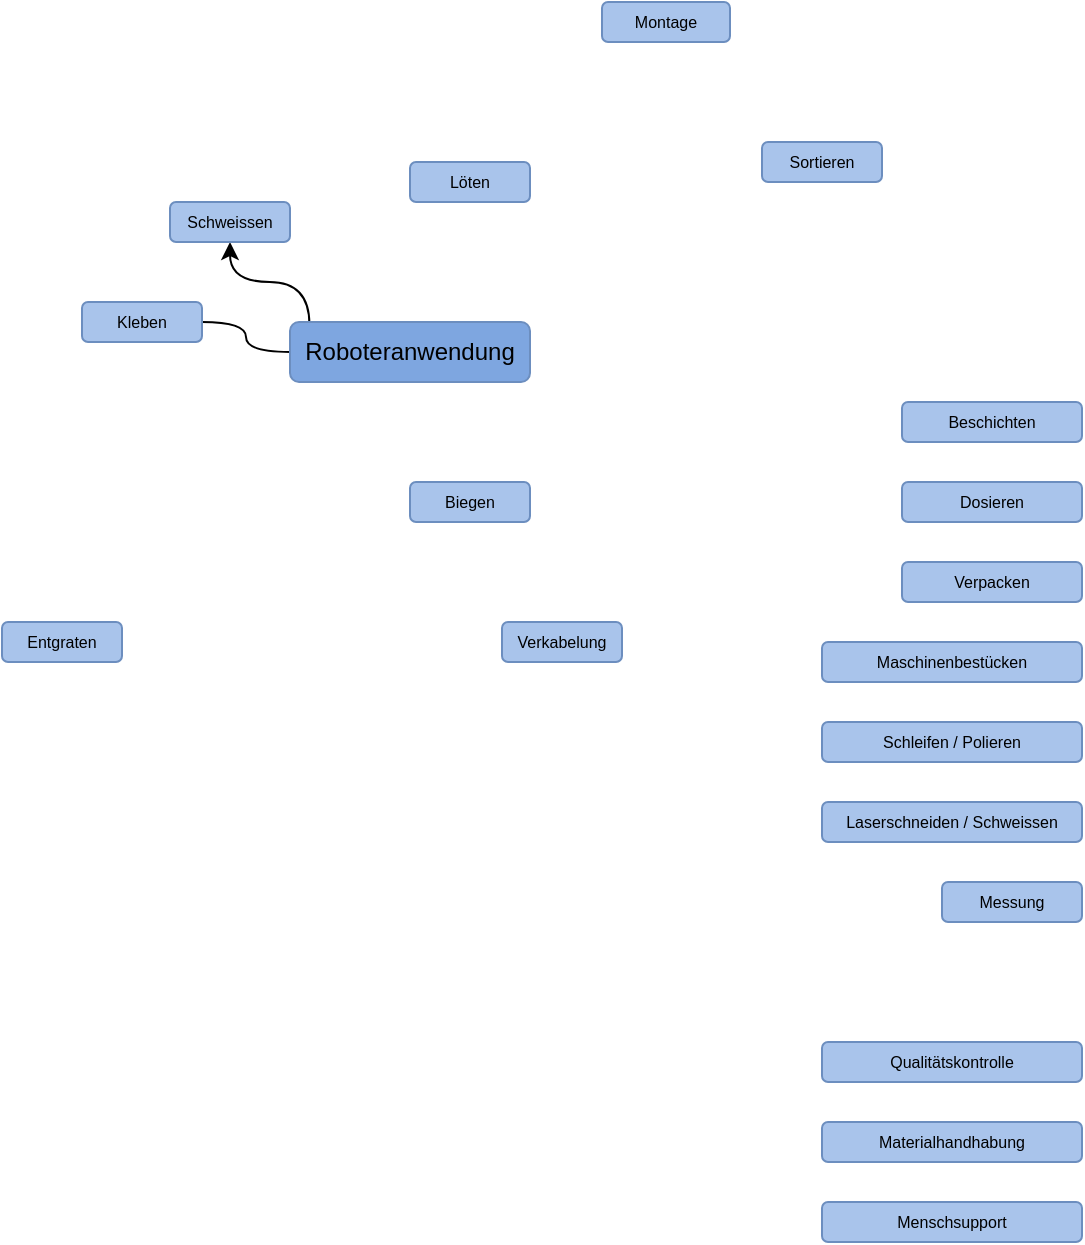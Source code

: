 <mxfile version="24.7.14">
  <diagram name="Seite-1" id="ssYKY67UcWPn2c8sS2Ea">
    <mxGraphModel dx="2037" dy="757" grid="1" gridSize="10" guides="1" tooltips="1" connect="1" arrows="1" fold="1" page="1" pageScale="1" pageWidth="827" pageHeight="1169" math="0" shadow="0">
      <root>
        <mxCell id="0" />
        <mxCell id="1" parent="0" />
        <mxCell id="dAiWK70VssxY-llQjGm3-26" style="edgeStyle=orthogonalEdgeStyle;rounded=0;orthogonalLoop=1;jettySize=auto;html=1;curved=1;endArrow=none;endFill=0;" edge="1" parent="1" source="dAiWK70VssxY-llQjGm3-1" target="dAiWK70VssxY-llQjGm3-10">
          <mxGeometry relative="1" as="geometry" />
        </mxCell>
        <mxCell id="dAiWK70VssxY-llQjGm3-27" style="edgeStyle=orthogonalEdgeStyle;rounded=0;orthogonalLoop=1;jettySize=auto;html=1;curved=1;exitX=0.081;exitY=0.043;exitDx=0;exitDy=0;exitPerimeter=0;" edge="1" parent="1" source="dAiWK70VssxY-llQjGm3-1" target="dAiWK70VssxY-llQjGm3-9">
          <mxGeometry relative="1" as="geometry" />
        </mxCell>
        <mxCell id="dAiWK70VssxY-llQjGm3-1" value="Roboteranwendung" style="rounded=1;whiteSpace=wrap;html=1;fillColor=#7EA6E0;strokeColor=#6c8ebf;" vertex="1" parent="1">
          <mxGeometry x="354" y="530" width="120" height="30" as="geometry" />
        </mxCell>
        <mxCell id="dAiWK70VssxY-llQjGm3-4" value="Löten" style="rounded=1;whiteSpace=wrap;html=1;fillColor=#A9C4EB;strokeColor=#6c8ebf;fontSize=8;" vertex="1" parent="1">
          <mxGeometry x="414" y="450" width="60" height="20" as="geometry" />
        </mxCell>
        <mxCell id="dAiWK70VssxY-llQjGm3-5" value="Biegen" style="rounded=1;whiteSpace=wrap;html=1;fillColor=#A9C4EB;strokeColor=#6c8ebf;fontSize=8;" vertex="1" parent="1">
          <mxGeometry x="414" y="610" width="60" height="20" as="geometry" />
        </mxCell>
        <mxCell id="dAiWK70VssxY-llQjGm3-6" value="Entgraten" style="rounded=1;whiteSpace=wrap;html=1;fillColor=#A9C4EB;strokeColor=#6c8ebf;fontSize=8;" vertex="1" parent="1">
          <mxGeometry x="210" y="680" width="60" height="20" as="geometry" />
        </mxCell>
        <mxCell id="dAiWK70VssxY-llQjGm3-7" value="Verkabelung" style="rounded=1;whiteSpace=wrap;html=1;fillColor=#A9C4EB;strokeColor=#6c8ebf;fontSize=8;" vertex="1" parent="1">
          <mxGeometry x="460" y="680" width="60" height="20" as="geometry" />
        </mxCell>
        <mxCell id="dAiWK70VssxY-llQjGm3-9" value="Schweissen" style="rounded=1;whiteSpace=wrap;html=1;fillColor=#A9C4EB;strokeColor=#6c8ebf;fontSize=8;" vertex="1" parent="1">
          <mxGeometry x="294" y="470" width="60" height="20" as="geometry" />
        </mxCell>
        <mxCell id="dAiWK70VssxY-llQjGm3-10" value="Kleben" style="rounded=1;whiteSpace=wrap;html=1;fillColor=#A9C4EB;strokeColor=#6c8ebf;fontSize=8;" vertex="1" parent="1">
          <mxGeometry x="250" y="520" width="60" height="20" as="geometry" />
        </mxCell>
        <mxCell id="dAiWK70VssxY-llQjGm3-11" value="Sortieren" style="rounded=1;whiteSpace=wrap;html=1;fillColor=#A9C4EB;strokeColor=#6c8ebf;fontSize=8;" vertex="1" parent="1">
          <mxGeometry x="590" y="440" width="60" height="20" as="geometry" />
        </mxCell>
        <mxCell id="dAiWK70VssxY-llQjGm3-12" value="Beschichten" style="rounded=1;whiteSpace=wrap;html=1;fillColor=#A9C4EB;strokeColor=#6c8ebf;fontSize=8;" vertex="1" parent="1">
          <mxGeometry x="660" y="570" width="90" height="20" as="geometry" />
        </mxCell>
        <mxCell id="dAiWK70VssxY-llQjGm3-13" value="Dosieren" style="rounded=1;whiteSpace=wrap;html=1;fillColor=#A9C4EB;strokeColor=#6c8ebf;fontSize=8;" vertex="1" parent="1">
          <mxGeometry x="660" y="610" width="90" height="20" as="geometry" />
        </mxCell>
        <mxCell id="dAiWK70VssxY-llQjGm3-14" value="Verpacken" style="rounded=1;whiteSpace=wrap;html=1;fillColor=#A9C4EB;strokeColor=#6c8ebf;fontSize=8;" vertex="1" parent="1">
          <mxGeometry x="660" y="650" width="90" height="20" as="geometry" />
        </mxCell>
        <mxCell id="dAiWK70VssxY-llQjGm3-15" value="Maschinenbestücken" style="rounded=1;whiteSpace=wrap;html=1;fillColor=#A9C4EB;strokeColor=#6c8ebf;fontSize=8;" vertex="1" parent="1">
          <mxGeometry x="620" y="690" width="130" height="20" as="geometry" />
        </mxCell>
        <mxCell id="dAiWK70VssxY-llQjGm3-16" value="Schleifen / Polieren" style="rounded=1;whiteSpace=wrap;html=1;fillColor=#A9C4EB;strokeColor=#6c8ebf;fontSize=8;" vertex="1" parent="1">
          <mxGeometry x="620" y="730" width="130" height="20" as="geometry" />
        </mxCell>
        <mxCell id="dAiWK70VssxY-llQjGm3-17" value="Laserschneiden / Schweissen" style="rounded=1;whiteSpace=wrap;html=1;fillColor=#A9C4EB;strokeColor=#6c8ebf;fontSize=8;" vertex="1" parent="1">
          <mxGeometry x="620" y="770" width="130" height="20" as="geometry" />
        </mxCell>
        <mxCell id="dAiWK70VssxY-llQjGm3-18" value="Montage" style="rounded=1;whiteSpace=wrap;html=1;fillColor=#A9C4EB;strokeColor=#6c8ebf;fontSize=8;" vertex="1" parent="1">
          <mxGeometry x="510" y="370" width="64" height="20" as="geometry" />
        </mxCell>
        <mxCell id="dAiWK70VssxY-llQjGm3-19" value="Messung" style="rounded=1;whiteSpace=wrap;html=1;fillColor=#A9C4EB;strokeColor=#6c8ebf;fontSize=8;" vertex="1" parent="1">
          <mxGeometry x="680" y="810" width="70" height="20" as="geometry" />
        </mxCell>
        <mxCell id="dAiWK70VssxY-llQjGm3-20" value="Materialhandhabung" style="rounded=1;whiteSpace=wrap;html=1;fillColor=#A9C4EB;strokeColor=#6c8ebf;fontSize=8;" vertex="1" parent="1">
          <mxGeometry x="620" y="930" width="130" height="20" as="geometry" />
        </mxCell>
        <mxCell id="dAiWK70VssxY-llQjGm3-21" value="Qualitätskontrolle" style="rounded=1;whiteSpace=wrap;html=1;fillColor=#A9C4EB;strokeColor=#6c8ebf;fontSize=8;" vertex="1" parent="1">
          <mxGeometry x="620" y="890" width="130" height="20" as="geometry" />
        </mxCell>
        <mxCell id="dAiWK70VssxY-llQjGm3-22" value="Menschsupport" style="rounded=1;whiteSpace=wrap;html=1;fillColor=#A9C4EB;strokeColor=#6c8ebf;fontSize=8;" vertex="1" parent="1">
          <mxGeometry x="620" y="970" width="130" height="20" as="geometry" />
        </mxCell>
      </root>
    </mxGraphModel>
  </diagram>
</mxfile>
